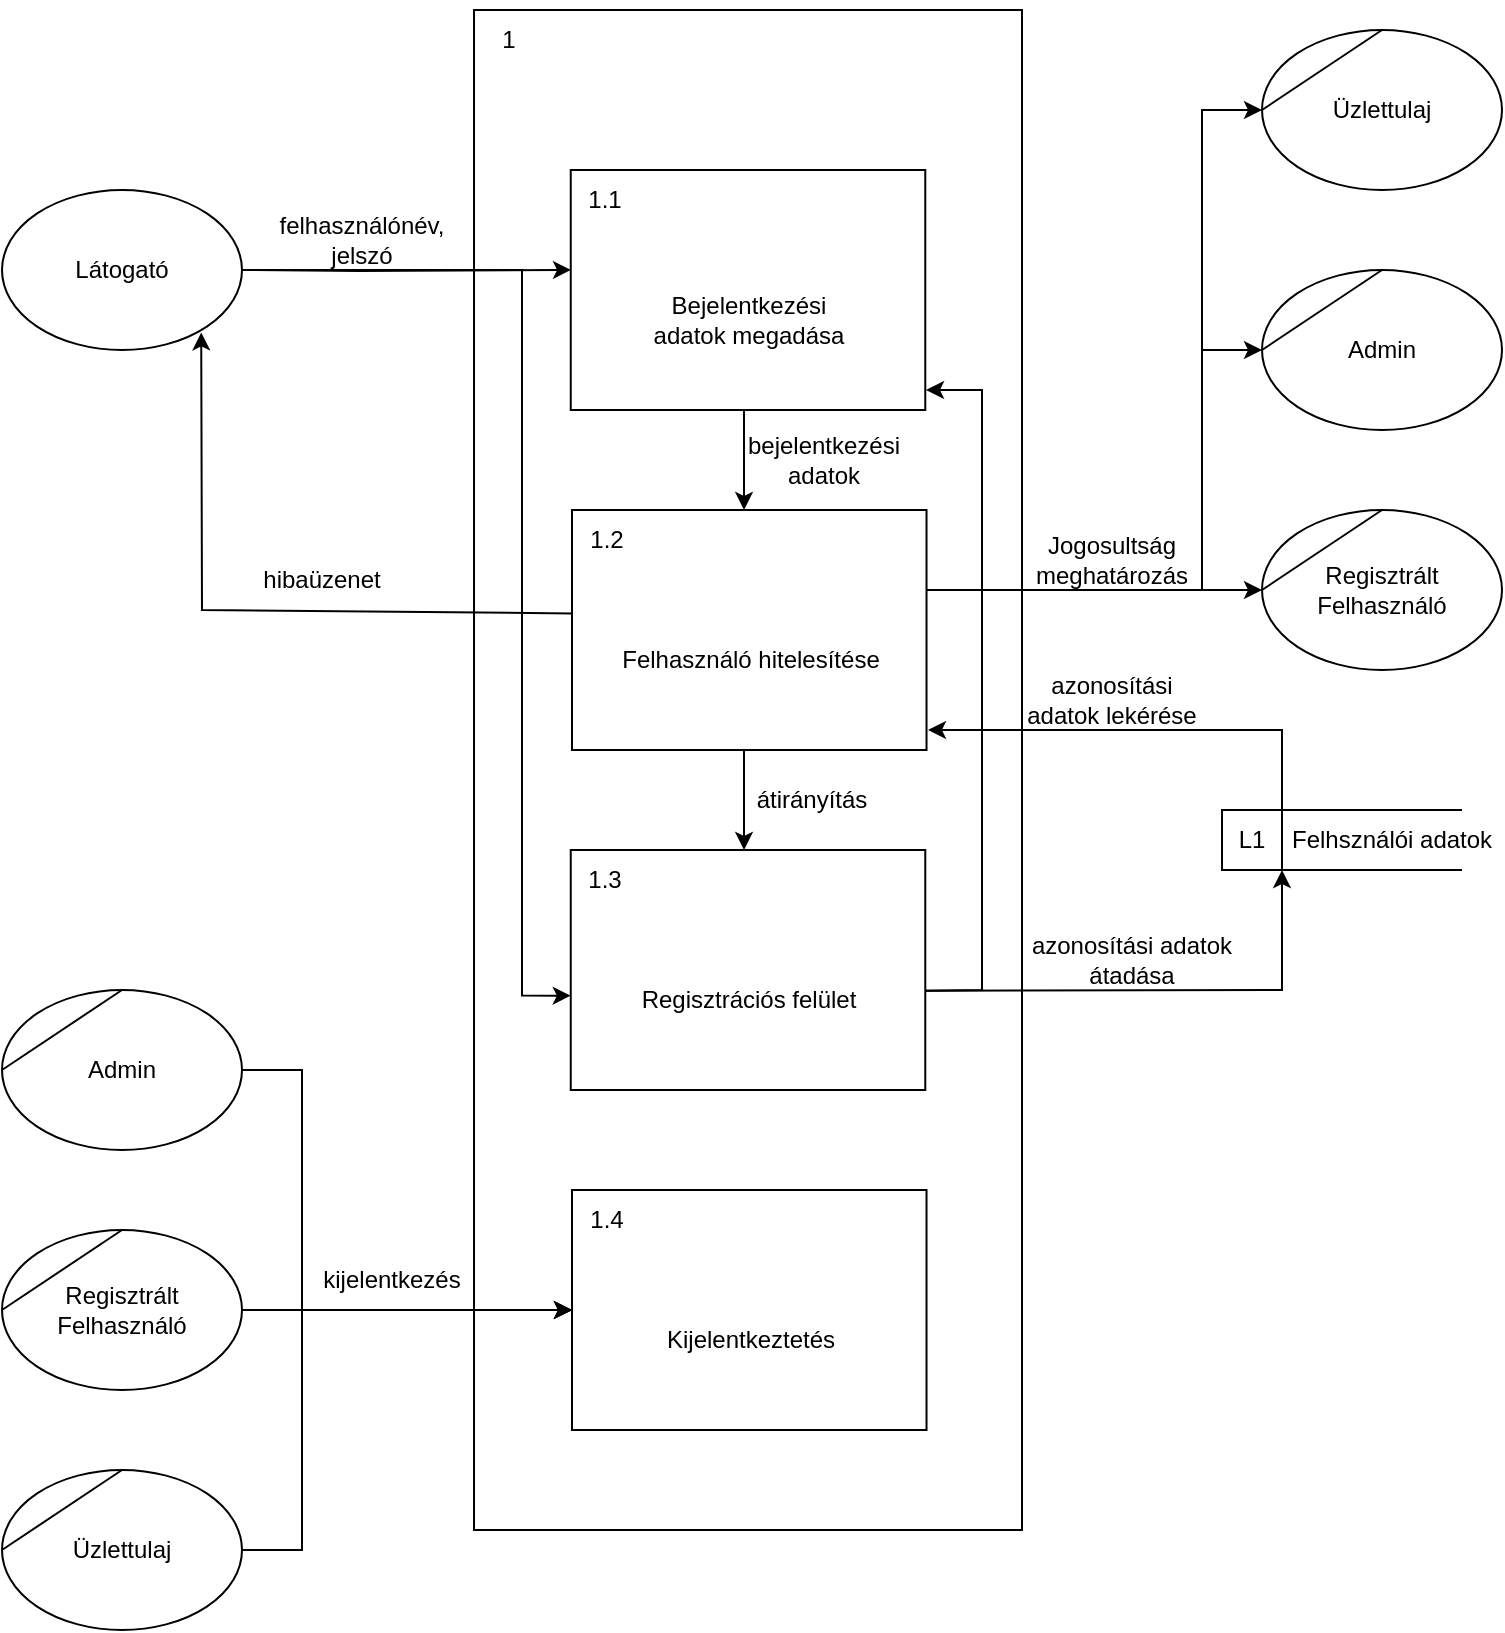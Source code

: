<mxfile version="20.8.20" type="device"><diagram name="Page-1" id="wBHr8lDyeCEjuskGQir8"><mxGraphModel dx="741" dy="1143" grid="1" gridSize="10" guides="1" tooltips="1" connect="1" arrows="1" fold="1" page="1" pageScale="1" pageWidth="827" pageHeight="1169" math="0" shadow="0"><root><mxCell id="0"/><mxCell id="1" parent="0"/><mxCell id="6Y3xSeC-OIGS1qBUJar_-1" value="" style="html=1;dashed=0;whitespace=wrap;shape=mxgraph.dfd.process;align=center;container=1;collapsible=0;spacingTop=30;" parent="1" vertex="1"><mxGeometry x="276.01" y="150" width="273.99" height="760" as="geometry"/></mxCell><mxCell id="6Y3xSeC-OIGS1qBUJar_-2" value="1" style="text;html=1;strokeColor=none;fillColor=none;align=center;verticalAlign=middle;whiteSpace=wrap;rounded=0;movable=0;resizable=0;rotatable=0;cloneable=0;deletable=0;connectable=0;allowArrows=0;pointerEvents=1;" parent="6Y3xSeC-OIGS1qBUJar_-1" vertex="1"><mxGeometry width="35" height="30" as="geometry"/></mxCell><mxCell id="6Y3xSeC-OIGS1qBUJar_-3" value="" style="text;html=1;strokeColor=none;fillColor=none;align=left;verticalAlign=middle;whiteSpace=wrap;rounded=0;movable=0;resizable=0;connectable=0;allowArrows=0;rotatable=0;cloneable=0;deletable=0;spacingLeft=6;autosize=1;resizeWidth=0;" parent="6Y3xSeC-OIGS1qBUJar_-1" vertex="1"><mxGeometry x="35" y="-5" width="50" height="40" as="geometry"/></mxCell><mxCell id="6Y3xSeC-OIGS1qBUJar_-7" value="Bejelentkezési&lt;br&gt;adatok megadása" style="html=1;dashed=0;whitespace=wrap;shape=mxgraph.dfd.process2;align=center;container=1;collapsible=0;spacingTop=30;" parent="6Y3xSeC-OIGS1qBUJar_-1" vertex="1"><mxGeometry x="48.366" y="80" width="177.266" height="120" as="geometry"/></mxCell><mxCell id="6Y3xSeC-OIGS1qBUJar_-8" value="1.1" style="text;html=1;strokeColor=none;fillColor=none;align=center;verticalAlign=middle;whiteSpace=wrap;rounded=0;connectable=0;allowArrows=0;editable=1;movable=0;resizable=0;rotatable=0;deletable=0;locked=0;cloneable=0;" parent="6Y3xSeC-OIGS1qBUJar_-7" vertex="1"><mxGeometry width="35" height="30" as="geometry"/></mxCell><mxCell id="6Y3xSeC-OIGS1qBUJar_-9" value="" style="text;strokeColor=none;fillColor=none;align=left;verticalAlign=middle;whiteSpace=wrap;rounded=0;autosize=1;connectable=0;allowArrows=0;movable=0;resizable=0;rotatable=0;deletable=0;cloneable=0;spacingLeft=6;fontStyle=0;html=1;" parent="6Y3xSeC-OIGS1qBUJar_-7" vertex="1"><mxGeometry x="35" y="-5" width="50" height="40" as="geometry"/></mxCell><mxCell id="6Y3xSeC-OIGS1qBUJar_-16" value="Felhasználó hitelesítése" style="html=1;dashed=0;whitespace=wrap;shape=mxgraph.dfd.process2;align=center;container=1;collapsible=0;spacingTop=30;" parent="6Y3xSeC-OIGS1qBUJar_-1" vertex="1"><mxGeometry x="48.986" y="250" width="177.266" height="120" as="geometry"/></mxCell><mxCell id="6Y3xSeC-OIGS1qBUJar_-17" value="1.2" style="text;html=1;strokeColor=none;fillColor=none;align=center;verticalAlign=middle;whiteSpace=wrap;rounded=0;connectable=0;allowArrows=0;editable=1;movable=0;resizable=0;rotatable=0;deletable=0;locked=0;cloneable=0;" parent="6Y3xSeC-OIGS1qBUJar_-16" vertex="1"><mxGeometry width="35" height="30" as="geometry"/></mxCell><mxCell id="6Y3xSeC-OIGS1qBUJar_-18" value="" style="text;strokeColor=none;fillColor=none;align=left;verticalAlign=middle;whiteSpace=wrap;rounded=0;autosize=1;connectable=0;allowArrows=0;movable=0;resizable=0;rotatable=0;deletable=0;cloneable=0;spacingLeft=6;fontStyle=0;html=1;" parent="6Y3xSeC-OIGS1qBUJar_-16" vertex="1"><mxGeometry x="35" y="-5" width="50" height="40" as="geometry"/></mxCell><mxCell id="6Y3xSeC-OIGS1qBUJar_-21" value="" style="endArrow=classic;html=1;rounded=0;" parent="6Y3xSeC-OIGS1qBUJar_-1" edge="1"><mxGeometry width="50" height="50" relative="1" as="geometry"><mxPoint x="135" y="370" as="sourcePoint"/><mxPoint x="135" y="420" as="targetPoint"/></mxGeometry></mxCell><mxCell id="6Y3xSeC-OIGS1qBUJar_-24" value="Regisztrációs felület" style="html=1;dashed=0;whitespace=wrap;shape=mxgraph.dfd.process2;align=center;container=1;collapsible=0;spacingTop=30;" parent="6Y3xSeC-OIGS1qBUJar_-1" vertex="1"><mxGeometry x="48.366" y="420" width="177.266" height="120" as="geometry"/></mxCell><mxCell id="6Y3xSeC-OIGS1qBUJar_-25" value="1.3" style="text;html=1;strokeColor=none;fillColor=none;align=center;verticalAlign=middle;whiteSpace=wrap;rounded=0;connectable=0;allowArrows=0;editable=1;movable=0;resizable=0;rotatable=0;deletable=0;locked=0;cloneable=0;" parent="6Y3xSeC-OIGS1qBUJar_-24" vertex="1"><mxGeometry width="35" height="30" as="geometry"/></mxCell><mxCell id="6Y3xSeC-OIGS1qBUJar_-26" value="" style="text;strokeColor=none;fillColor=none;align=left;verticalAlign=middle;whiteSpace=wrap;rounded=0;autosize=1;connectable=0;allowArrows=0;movable=0;resizable=0;rotatable=0;deletable=0;cloneable=0;spacingLeft=6;fontStyle=0;html=1;" parent="6Y3xSeC-OIGS1qBUJar_-24" vertex="1"><mxGeometry x="35" y="-5" width="50" height="40" as="geometry"/></mxCell><mxCell id="6Y3xSeC-OIGS1qBUJar_-27" value="átirányítás" style="text;html=1;strokeColor=none;fillColor=none;align=center;verticalAlign=middle;whiteSpace=wrap;rounded=0;" parent="6Y3xSeC-OIGS1qBUJar_-1" vertex="1"><mxGeometry x="137.99" y="380" width="62.01" height="30" as="geometry"/></mxCell><mxCell id="6Y3xSeC-OIGS1qBUJar_-29" value="" style="endArrow=classic;html=1;rounded=0;" parent="6Y3xSeC-OIGS1qBUJar_-1" edge="1"><mxGeometry width="50" height="50" relative="1" as="geometry"><mxPoint x="135" y="200" as="sourcePoint"/><mxPoint x="135" y="250" as="targetPoint"/></mxGeometry></mxCell><mxCell id="6Y3xSeC-OIGS1qBUJar_-30" value="" style="endArrow=classic;html=1;rounded=0;exitX=1.001;exitY=0.586;exitDx=0;exitDy=0;exitPerimeter=0;" parent="6Y3xSeC-OIGS1qBUJar_-1" source="6Y3xSeC-OIGS1qBUJar_-24" edge="1"><mxGeometry width="50" height="50" relative="1" as="geometry"><mxPoint x="243.99" y="490" as="sourcePoint"/><mxPoint x="225.99" y="190" as="targetPoint"/><Array as="points"><mxPoint x="253.99" y="490"/><mxPoint x="253.99" y="190"/></Array></mxGeometry></mxCell><mxCell id="t-ofbgn7-wJjIu8tS1og-3" value="Kijelentkeztetés" style="html=1;dashed=0;whitespace=wrap;shape=mxgraph.dfd.process2;align=center;container=1;collapsible=0;spacingTop=30;" parent="6Y3xSeC-OIGS1qBUJar_-1" vertex="1"><mxGeometry x="48.986" y="590" width="177.266" height="120" as="geometry"/></mxCell><mxCell id="t-ofbgn7-wJjIu8tS1og-4" value="1.4" style="text;html=1;strokeColor=none;fillColor=none;align=center;verticalAlign=middle;whiteSpace=wrap;rounded=0;connectable=0;allowArrows=0;editable=1;movable=0;resizable=0;rotatable=0;deletable=0;locked=0;cloneable=0;" parent="t-ofbgn7-wJjIu8tS1og-3" vertex="1"><mxGeometry width="35" height="30" as="geometry"/></mxCell><mxCell id="t-ofbgn7-wJjIu8tS1og-5" value="" style="text;strokeColor=none;fillColor=none;align=left;verticalAlign=middle;whiteSpace=wrap;rounded=0;autosize=1;connectable=0;allowArrows=0;movable=0;resizable=0;rotatable=0;deletable=0;cloneable=0;spacingLeft=6;fontStyle=0;html=1;" parent="t-ofbgn7-wJjIu8tS1og-3" vertex="1"><mxGeometry x="35" y="-5" width="50" height="40" as="geometry"/></mxCell><mxCell id="Qqnce73PGSy1e9L1hsQN-2" value="bejelentkezési&lt;br&gt;adatok" style="text;html=1;strokeColor=none;fillColor=none;align=center;verticalAlign=middle;whiteSpace=wrap;rounded=0;" vertex="1" parent="6Y3xSeC-OIGS1qBUJar_-1"><mxGeometry x="143.99" y="210" width="62.01" height="30" as="geometry"/></mxCell><mxCell id="6Y3xSeC-OIGS1qBUJar_-13" style="edgeStyle=orthogonalEdgeStyle;rounded=0;orthogonalLoop=1;jettySize=auto;html=1;exitX=1;exitY=0.5;exitDx=0;exitDy=0;entryX=0.177;entryY=0.171;entryDx=0;entryDy=0;entryPerimeter=0;" parent="1" target="6Y3xSeC-OIGS1qBUJar_-1" edge="1"><mxGeometry relative="1" as="geometry"><mxPoint x="160" y="280" as="sourcePoint"/></mxGeometry></mxCell><mxCell id="6Y3xSeC-OIGS1qBUJar_-5" value="Felhsználói adatok" style="html=1;dashed=0;whitespace=wrap;shape=mxgraph.dfd.dataStoreID;align=left;spacingLeft=33;container=1;collapsible=0;autosize=0;" parent="1" vertex="1"><mxGeometry x="650" y="550" width="120" height="30" as="geometry"/></mxCell><mxCell id="6Y3xSeC-OIGS1qBUJar_-6" value="L1" style="text;html=1;strokeColor=none;fillColor=none;align=center;verticalAlign=middle;whiteSpace=wrap;rounded=0;movable=0;resizable=0;rotatable=0;cloneable=0;deletable=0;allowArrows=0;connectable=0;" parent="6Y3xSeC-OIGS1qBUJar_-5" vertex="1"><mxGeometry width="30" height="30" as="geometry"/></mxCell><mxCell id="6Y3xSeC-OIGS1qBUJar_-14" value="felhasználónév, jelszó" style="text;html=1;strokeColor=none;fillColor=none;align=center;verticalAlign=middle;whiteSpace=wrap;rounded=0;" parent="1" vertex="1"><mxGeometry x="170" y="250" width="100" height="30" as="geometry"/></mxCell><mxCell id="6Y3xSeC-OIGS1qBUJar_-19" value="" style="endArrow=classic;html=1;rounded=0;exitX=0.25;exitY=0;exitDx=0;exitDy=0;exitPerimeter=0;" parent="1" source="6Y3xSeC-OIGS1qBUJar_-5" edge="1"><mxGeometry width="50" height="50" relative="1" as="geometry"><mxPoint x="660" y="540" as="sourcePoint"/><mxPoint x="503" y="510" as="targetPoint"/><Array as="points"><mxPoint x="680" y="510"/></Array></mxGeometry></mxCell><mxCell id="6Y3xSeC-OIGS1qBUJar_-22" value="" style="endArrow=classic;html=1;rounded=0;exitX=0.002;exitY=0.431;exitDx=0;exitDy=0;exitPerimeter=0;entryX=0.83;entryY=0.89;entryDx=0;entryDy=0;entryPerimeter=0;" parent="1" source="6Y3xSeC-OIGS1qBUJar_-16" edge="1"><mxGeometry width="50" height="50" relative="1" as="geometry"><mxPoint x="250" y="480" as="sourcePoint"/><mxPoint x="139.6" y="311.2" as="targetPoint"/><Array as="points"><mxPoint x="140" y="450"/></Array></mxGeometry></mxCell><mxCell id="6Y3xSeC-OIGS1qBUJar_-23" value="hibaüzenet" style="text;html=1;strokeColor=none;fillColor=none;align=center;verticalAlign=middle;whiteSpace=wrap;rounded=0;" parent="1" vertex="1"><mxGeometry x="150" y="420" width="100" height="30" as="geometry"/></mxCell><mxCell id="6Y3xSeC-OIGS1qBUJar_-28" style="edgeStyle=orthogonalEdgeStyle;rounded=0;orthogonalLoop=1;jettySize=auto;html=1;exitX=1;exitY=0.5;exitDx=0;exitDy=0;entryX=0;entryY=0.607;entryDx=0;entryDy=0;entryPerimeter=0;" parent="1" target="6Y3xSeC-OIGS1qBUJar_-24" edge="1"><mxGeometry relative="1" as="geometry"><Array as="points"><mxPoint x="300" y="280"/><mxPoint x="300" y="643"/></Array><mxPoint x="160" y="280" as="sourcePoint"/></mxGeometry></mxCell><mxCell id="6Y3xSeC-OIGS1qBUJar_-32" value="" style="endArrow=classic;html=1;rounded=0;exitX=1.001;exitY=0.586;exitDx=0;exitDy=0;exitPerimeter=0;" parent="1" source="6Y3xSeC-OIGS1qBUJar_-24" edge="1"><mxGeometry width="50" height="50" relative="1" as="geometry"><mxPoint x="778.02" y="790" as="sourcePoint"/><mxPoint x="680" y="580" as="targetPoint"/><Array as="points"><mxPoint x="680" y="640"/></Array></mxGeometry></mxCell><mxCell id="6Y3xSeC-OIGS1qBUJar_-33" value="azonosítási adatok átadása" style="text;html=1;strokeColor=none;fillColor=none;align=center;verticalAlign=middle;whiteSpace=wrap;rounded=0;" parent="1" vertex="1"><mxGeometry x="550" y="610" width="110" height="30" as="geometry"/></mxCell><mxCell id="6Y3xSeC-OIGS1qBUJar_-34" value="azonosítási adatok lekérése" style="text;html=1;strokeColor=none;fillColor=none;align=center;verticalAlign=middle;whiteSpace=wrap;rounded=0;" parent="1" vertex="1"><mxGeometry x="550" y="480" width="90" height="30" as="geometry"/></mxCell><mxCell id="6Y3xSeC-OIGS1qBUJar_-52" value="Regisztrált&lt;br&gt;Felhasználó" style="shape=stencil(tZRtjoMgEIZPw98GJR6gYXfvQe10nZQCAbYft99RNKlW7GajiTGZeeXhnZGBCRka5YCVvGHig5VlwTm9Kb5NYhUc1DElr8qjOmhISojenuGGx9gz0DTgMbaq+GR8T9+0j5C1NYYgaE0YKU86wRQaWsvvCdZv/xhFjvgXiOB7kynLyq+/Y3fVNuBiI79j7OB+db/rgceOi61+3Grg4v9YISmTO9xCHlR9/vb2xxxnzYDW6AK8OfLTeZzO66ynzM5CnqyHBUsn1DqN9UITnWoH/kUY5Iu9PtVUzRY1jx4IGk22K9UioSs+44+uvFxl3bKX1nTZdE12iV8=);whiteSpace=wrap;html=1;" parent="1" vertex="1"><mxGeometry x="670" y="400" width="120" height="80" as="geometry"/></mxCell><mxCell id="6Y3xSeC-OIGS1qBUJar_-53" value="Admin" style="shape=stencil(tZRtjoMgEIZPw98GJR6gYXfvQe10nZQCAbYft99RNKlW7GajiTGZeeXhnZGBCRka5YCVvGHig5VlwTm9Kb5NYhUc1DElr8qjOmhISojenuGGx9gz0DTgMbaq+GR8T9+0j5C1NYYgaE0YKU86wRQaWsvvCdZv/xhFjvgXiOB7kynLyq+/Y3fVNuBiI79j7OB+db/rgceOi61+3Grg4v9YISmTO9xCHlR9/vb2xxxnzYDW6AK8OfLTeZzO66ynzM5CnqyHBUsn1DqN9UITnWoH/kUY5Iu9PtVUzRY1jx4IGk22K9UioSs+44+uvFxl3bKX1nTZdE12iV8=);whiteSpace=wrap;html=1;" parent="1" vertex="1"><mxGeometry x="670" y="280" width="120" height="80" as="geometry"/></mxCell><mxCell id="6Y3xSeC-OIGS1qBUJar_-54" value="" style="endArrow=classic;html=1;rounded=0;entryX=0;entryY=0.5;entryDx=0;entryDy=0;" parent="1" target="6Y3xSeC-OIGS1qBUJar_-53" edge="1"><mxGeometry width="50" height="50" relative="1" as="geometry"><mxPoint x="640" y="320" as="sourcePoint"/><mxPoint x="670" y="260" as="targetPoint"/><Array as="points"><mxPoint x="640" y="440"/><mxPoint x="640" y="320"/></Array></mxGeometry></mxCell><mxCell id="6Y3xSeC-OIGS1qBUJar_-55" value="" style="endArrow=classic;html=1;rounded=0;entryX=0;entryY=0.5;entryDx=0;entryDy=0;" parent="1" target="6Y3xSeC-OIGS1qBUJar_-52" edge="1"><mxGeometry width="50" height="50" relative="1" as="geometry"><mxPoint x="502" y="440" as="sourcePoint"/><mxPoint x="660" y="260" as="targetPoint"/><Array as="points"><mxPoint x="630" y="440"/></Array></mxGeometry></mxCell><mxCell id="6Y3xSeC-OIGS1qBUJar_-56" value="Jogosultság meghatározás" style="text;html=1;strokeColor=none;fillColor=none;align=center;verticalAlign=middle;whiteSpace=wrap;rounded=0;" parent="1" vertex="1"><mxGeometry x="560" y="410" width="70" height="30" as="geometry"/></mxCell><mxCell id="t-ofbgn7-wJjIu8tS1og-7" style="edgeStyle=orthogonalEdgeStyle;rounded=0;orthogonalLoop=1;jettySize=auto;html=1;exitX=1;exitY=0.5;exitDx=0;exitDy=0;" parent="1" source="t-ofbgn7-wJjIu8tS1og-1" target="t-ofbgn7-wJjIu8tS1og-3" edge="1"><mxGeometry relative="1" as="geometry"><Array as="points"><mxPoint x="180" y="800"/><mxPoint x="180" y="800"/></Array></mxGeometry></mxCell><mxCell id="t-ofbgn7-wJjIu8tS1og-1" value="Regisztrált&lt;br&gt;Felhasználó" style="shape=stencil(tZRtjoMgEIZPw98GJR6gYXfvQe10nZQCAbYft99RNKlW7GajiTGZeeXhnZGBCRka5YCVvGHig5VlwTm9Kb5NYhUc1DElr8qjOmhISojenuGGx9gz0DTgMbaq+GR8T9+0j5C1NYYgaE0YKU86wRQaWsvvCdZv/xhFjvgXiOB7kynLyq+/Y3fVNuBiI79j7OB+db/rgceOi61+3Grg4v9YISmTO9xCHlR9/vb2xxxnzYDW6AK8OfLTeZzO66ynzM5CnqyHBUsn1DqN9UITnWoH/kUY5Iu9PtVUzRY1jx4IGk22K9UioSs+44+uvFxl3bKX1nTZdE12iV8=);whiteSpace=wrap;html=1;" parent="1" vertex="1"><mxGeometry x="40" y="760" width="120" height="80" as="geometry"/></mxCell><mxCell id="t-ofbgn7-wJjIu8tS1og-6" style="edgeStyle=orthogonalEdgeStyle;rounded=0;orthogonalLoop=1;jettySize=auto;html=1;exitX=1;exitY=0.5;exitDx=0;exitDy=0;" parent="1" source="t-ofbgn7-wJjIu8tS1og-2" target="t-ofbgn7-wJjIu8tS1og-3" edge="1"><mxGeometry relative="1" as="geometry"><Array as="points"><mxPoint x="190" y="680"/><mxPoint x="190" y="800"/></Array></mxGeometry></mxCell><mxCell id="t-ofbgn7-wJjIu8tS1og-2" value="Admin" style="shape=stencil(tZRtjoMgEIZPw98GJR6gYXfvQe10nZQCAbYft99RNKlW7GajiTGZeeXhnZGBCRka5YCVvGHig5VlwTm9Kb5NYhUc1DElr8qjOmhISojenuGGx9gz0DTgMbaq+GR8T9+0j5C1NYYgaE0YKU86wRQaWsvvCdZv/xhFjvgXiOB7kynLyq+/Y3fVNuBiI79j7OB+db/rgceOi61+3Grg4v9YISmTO9xCHlR9/vb2xxxnzYDW6AK8OfLTeZzO66ynzM5CnqyHBUsn1DqN9UITnWoH/kUY5Iu9PtVUzRY1jx4IGk22K9UioSs+44+uvFxl3bKX1nTZdE12iV8=);whiteSpace=wrap;html=1;" parent="1" vertex="1"><mxGeometry x="40" y="640" width="120" height="80" as="geometry"/></mxCell><mxCell id="t-ofbgn7-wJjIu8tS1og-8" value="kijelentkezés" style="text;html=1;strokeColor=none;fillColor=none;align=center;verticalAlign=middle;whiteSpace=wrap;rounded=0;" parent="1" vertex="1"><mxGeometry x="190" y="770" width="90" height="30" as="geometry"/></mxCell><mxCell id="STA9T1CAqGOj2N9s6_vH-1" value="Üzlettulaj" style="shape=stencil(tZRtjoMgEIZPw98GJR6gYXfvQe10nZQCAbYft99RNKlW7GajiTGZeeXhnZGBCRka5YCVvGHig5VlwTm9Kb5NYhUc1DElr8qjOmhISojenuGGx9gz0DTgMbaq+GR8T9+0j5C1NYYgaE0YKU86wRQaWsvvCdZv/xhFjvgXiOB7kynLyq+/Y3fVNuBiI79j7OB+db/rgceOi61+3Grg4v9YISmTO9xCHlR9/vb2xxxnzYDW6AK8OfLTeZzO66ynzM5CnqyHBUsn1DqN9UITnWoH/kUY5Iu9PtVUzRY1jx4IGk22K9UioSs+44+uvFxl3bKX1nTZdE12iV8=);whiteSpace=wrap;html=1;" parent="1" vertex="1"><mxGeometry x="40" y="880" width="120" height="80" as="geometry"/></mxCell><mxCell id="STA9T1CAqGOj2N9s6_vH-2" style="edgeStyle=orthogonalEdgeStyle;rounded=0;orthogonalLoop=1;jettySize=auto;html=1;exitX=1;exitY=0.5;exitDx=0;exitDy=0;" parent="1" source="STA9T1CAqGOj2N9s6_vH-1" target="t-ofbgn7-wJjIu8tS1og-3" edge="1"><mxGeometry relative="1" as="geometry"><Array as="points"><mxPoint x="190" y="920"/><mxPoint x="190" y="800"/></Array></mxGeometry></mxCell><mxCell id="STA9T1CAqGOj2N9s6_vH-3" value="Üzlettulaj" style="shape=stencil(tZRtjoMgEIZPw98GJR6gYXfvQe10nZQCAbYft99RNKlW7GajiTGZeeXhnZGBCRka5YCVvGHig5VlwTm9Kb5NYhUc1DElr8qjOmhISojenuGGx9gz0DTgMbaq+GR8T9+0j5C1NYYgaE0YKU86wRQaWsvvCdZv/xhFjvgXiOB7kynLyq+/Y3fVNuBiI79j7OB+db/rgceOi61+3Grg4v9YISmTO9xCHlR9/vb2xxxnzYDW6AK8OfLTeZzO66ynzM5CnqyHBUsn1DqN9UITnWoH/kUY5Iu9PtVUzRY1jx4IGk22K9UioSs+44+uvFxl3bKX1nTZdE12iV8=);whiteSpace=wrap;html=1;" parent="1" vertex="1"><mxGeometry x="670" y="160" width="120" height="80" as="geometry"/></mxCell><mxCell id="STA9T1CAqGOj2N9s6_vH-4" value="" style="endArrow=classic;html=1;rounded=0;entryX=0;entryY=0.5;entryDx=0;entryDy=0;" parent="1" target="STA9T1CAqGOj2N9s6_vH-3" edge="1"><mxGeometry width="50" height="50" relative="1" as="geometry"><mxPoint x="640" y="320" as="sourcePoint"/><mxPoint x="670" y="260" as="targetPoint"/><Array as="points"><mxPoint x="640" y="440"/><mxPoint x="640" y="200"/></Array></mxGeometry></mxCell><mxCell id="Qqnce73PGSy1e9L1hsQN-1" value="Látogató" style="ellipse;whiteSpace=wrap;html=1;" vertex="1" parent="1"><mxGeometry x="40" y="240" width="120" height="80" as="geometry"/></mxCell></root></mxGraphModel></diagram></mxfile>